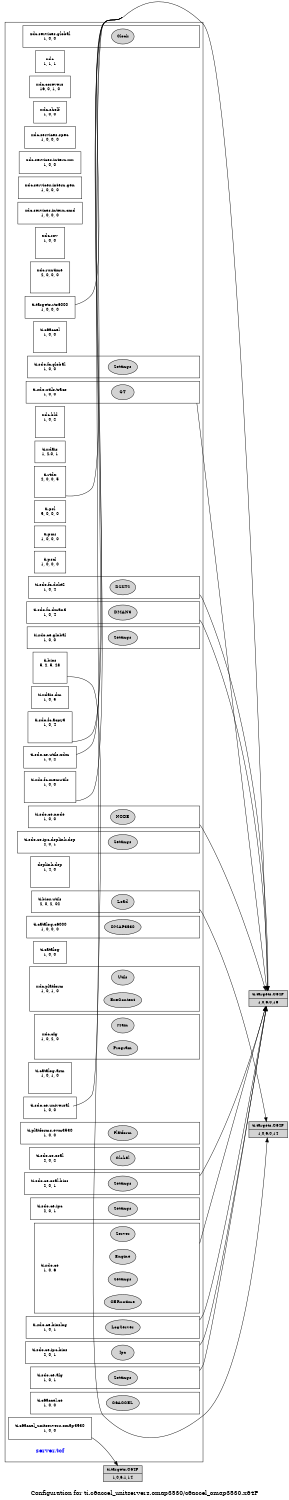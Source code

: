 digraph configuration {
    size="7.5,10";
    rankdir=LR;
    ranksep=".50 equally";
    concentrate=true;
    compound=true;
    label="\nConfiguration for ti.c6accel_unitservers.omap3530/c6accel_omap3530.x64P"
  node [font=Helvetica, fontsize=14, fontcolor=black];  subgraph cluster0 {label=""; __cfg [label="server.tcf", color=white, fontcolor=blue];
    node [font=Helvetica, fontsize=10];    subgraph cluster1 {
        label="";
        xdc_services_global__top [shape=box,label="xdc.services.global\n1, 0, 0", color=white];
        xdc_services_global__bot [shape=point,label="", style=invis];
        xdc_services_global_Clock [style=filled,fillcolor=lightgray, label="Clock"];
        xdc_services_global__top -> xdc_services_global_Clock[style=invis];
        xdc_services_global_Clock -> xdc_services_global__bot[style=invis];
    }
    subgraph cluster2 {
        label="";
        xdc__top [shape=box,label="xdc\n1, 1, 1", color=white];
    }
    subgraph cluster3 {
        label="";
        xdc_corevers__top [shape=box,label="xdc.corevers\n16, 0, 1, 0", color=white];
    }
    subgraph cluster4 {
        label="";
        xdc_shelf__top [shape=box,label="xdc.shelf\n1, 0, 0", color=white];
    }
    subgraph cluster5 {
        label="";
        xdc_services_spec__top [shape=box,label="xdc.services.spec\n1, 0, 0, 0", color=white];
    }
    subgraph cluster6 {
        label="";
        xdc_services_intern_xsr__top [shape=box,label="xdc.services.intern.xsr\n1, 0, 0", color=white];
    }
    subgraph cluster7 {
        label="";
        xdc_services_intern_gen__top [shape=box,label="xdc.services.intern.gen\n1, 0, 0, 0", color=white];
    }
    subgraph cluster8 {
        label="";
        xdc_services_intern_cmd__top [shape=box,label="xdc.services.intern.cmd\n1, 0, 0, 0", color=white];
    }
    subgraph cluster9 {
        label="";
        xdc_rov__top [shape=box,label="xdc.rov\n1, 0, 0", color=white];
        xdc_rov__bot [shape=point,label="", style=invis];
    }
    subgraph cluster10 {
        label="";
        xdc_runtime__top [shape=box,label="xdc.runtime\n2, 0, 0, 0", color=white];
        xdc_runtime__bot [shape=point,label="", style=invis];
    }
    subgraph cluster11 {
        label="";
        ti_targets_rts6000__top [shape=box,label="ti.targets.rts6000\n1, 0, 0, 0", color=white];
    }
    subgraph cluster12 {
        label="";
        ti_c6accel__top [shape=box,label="ti.c6accel\n1, 0, 0", color=white];
        ti_c6accel__bot [shape=point,label="", style=invis];
    }
    subgraph cluster13 {
        label="";
        ti_sdo_fc_global__top [shape=box,label="ti.sdo.fc.global\n1, 0, 0", color=white];
        ti_sdo_fc_global__bot [shape=point,label="", style=invis];
        ti_sdo_fc_global_Settings [style=filled,fillcolor=lightgray, label="Settings"];
        ti_sdo_fc_global__top -> ti_sdo_fc_global_Settings[style=invis];
        ti_sdo_fc_global_Settings -> ti_sdo_fc_global__bot[style=invis];
    }
    subgraph cluster14 {
        label="";
        ti_sdo_utils_trace__top [shape=box,label="ti.sdo.utils.trace\n1, 0, 0", color=white];
        ti_sdo_utils_trace__bot [shape=point,label="", style=invis];
        ti_sdo_utils_trace_GT [style=filled,fillcolor=lightgray, label="GT"];
        ti_sdo_utils_trace__top -> ti_sdo_utils_trace_GT[style=invis];
        ti_sdo_utils_trace_GT -> ti_sdo_utils_trace__bot[style=invis];
    }
    subgraph cluster15 {
        label="";
        xdc_bld__top [shape=box,label="xdc.bld\n1, 0, 2", color=white];
        xdc_bld__bot [shape=point,label="", style=invis];
    }
    subgraph cluster16 {
        label="";
        ti_xdais__top [shape=box,label="ti.xdais\n1, 2.0, 1", color=white];
    }
    subgraph cluster17 {
        label="";
        ti_rtdx__top [shape=box,label="ti.rtdx\n2, 0, 0, 5", color=white];
        ti_rtdx__bot [shape=point,label="", style=invis];
    }
    subgraph cluster18 {
        label="";
        ti_psl__top [shape=box,label="ti.psl\n5, 0, 0, 0", color=white];
    }
    subgraph cluster19 {
        label="";
        ti_pmi__top [shape=box,label="ti.pmi\n1, 0, 0, 0", color=white];
    }
    subgraph cluster20 {
        label="";
        ti_pscl__top [shape=box,label="ti.pscl\n1, 0, 0, 0", color=white];
    }
    subgraph cluster21 {
        label="";
        ti_bios__top [shape=box,label="ti.bios\n5, 2, 5, 28", color=white];
        ti_bios__bot [shape=point,label="", style=invis];
    }
    subgraph cluster22 {
        label="";
        ti_sdo_fc_dskt2__top [shape=box,label="ti.sdo.fc.dskt2\n1, 0, 4", color=white];
        ti_sdo_fc_dskt2__bot [shape=point,label="", style=invis];
        ti_sdo_fc_dskt2_DSKT2 [style=filled,fillcolor=lightgray, label="DSKT2"];
        ti_sdo_fc_dskt2__top -> ti_sdo_fc_dskt2_DSKT2[style=invis];
        ti_sdo_fc_dskt2_DSKT2 -> ti_sdo_fc_dskt2__bot[style=invis];
    }
    subgraph cluster23 {
        label="";
        ti_sdo_fc_dman3__top [shape=box,label="ti.sdo.fc.dman3\n1, 0, 4", color=white];
        ti_sdo_fc_dman3__bot [shape=point,label="", style=invis];
        ti_sdo_fc_dman3_DMAN3 [style=filled,fillcolor=lightgray, label="DMAN3"];
        ti_sdo_fc_dman3__top -> ti_sdo_fc_dman3_DMAN3[style=invis];
        ti_sdo_fc_dman3_DMAN3 -> ti_sdo_fc_dman3__bot[style=invis];
    }
    subgraph cluster24 {
        label="";
        ti_sdo_ce_global__top [shape=box,label="ti.sdo.ce.global\n1, 0, 0", color=white];
        ti_sdo_ce_global__bot [shape=point,label="", style=invis];
        ti_sdo_ce_global_Settings [style=filled,fillcolor=lightgray, label="Settings"];
        ti_sdo_ce_global__top -> ti_sdo_ce_global_Settings[style=invis];
        ti_sdo_ce_global_Settings -> ti_sdo_ce_global__bot[style=invis];
    }
    subgraph cluster25 {
        label="";
        ti_xdais_dm__top [shape=box,label="ti.xdais.dm\n1, 0, 5", color=white];
    }
    subgraph cluster26 {
        label="";
        ti_sdo_ce_node__top [shape=box,label="ti.sdo.ce.node\n1, 0, 0", color=white];
        ti_sdo_ce_node__bot [shape=point,label="", style=invis];
        ti_sdo_ce_node_NODE [style=filled,fillcolor=lightgray, label="NODE"];
        ti_sdo_ce_node__top -> ti_sdo_ce_node_NODE[style=invis];
        ti_sdo_ce_node_NODE -> ti_sdo_ce_node__bot[style=invis];
    }
    subgraph cluster27 {
        label="";
        ti_sdo_ce_ipc_dsplink_dsp__top [shape=box,label="ti.sdo.ce.ipc.dsplink.dsp\n2, 0, 1", color=white];
        ti_sdo_ce_ipc_dsplink_dsp__bot [shape=point,label="", style=invis];
        ti_sdo_ce_ipc_dsplink_dsp_Settings [style=filled,fillcolor=lightgray, label="Settings"];
        ti_sdo_ce_ipc_dsplink_dsp__top -> ti_sdo_ce_ipc_dsplink_dsp_Settings[style=invis];
        ti_sdo_ce_ipc_dsplink_dsp_Settings -> ti_sdo_ce_ipc_dsplink_dsp__bot[style=invis];
    }
    subgraph cluster28 {
        label="";
        ti_sdo_ce_utils_xdm__top [shape=box,label="ti.sdo.ce.utils.xdm\n1, 0, 2", color=white];
    }
    subgraph cluster29 {
        label="";
        ti_sdo_fc_memutils__top [shape=box,label="ti.sdo.fc.memutils\n1, 0, 0", color=white];
        ti_sdo_fc_memutils__bot [shape=point,label="", style=invis];
    }
    subgraph cluster30 {
        label="";
        ti_sdo_fc_acpy3__top [shape=box,label="ti.sdo.fc.acpy3\n1, 0, 4", color=white];
        ti_sdo_fc_acpy3__bot [shape=point,label="", style=invis];
    }
    subgraph cluster31 {
        label="";
        dsplink_dsp__top [shape=box,label="dsplink.dsp\n1, 4, 0", color=white];
        dsplink_dsp__bot [shape=point,label="", style=invis];
    }
    subgraph cluster32 {
        label="";
        ti_bios_utils__top [shape=box,label="ti.bios.utils\n2, 0, 2, 02", color=white];
        ti_bios_utils__bot [shape=point,label="", style=invis];
        ti_bios_utils_Load [style=filled,fillcolor=lightgray, label="Load"];
        ti_bios_utils__top -> ti_bios_utils_Load[style=invis];
        ti_bios_utils_Load -> ti_bios_utils__bot[style=invis];
    }
    subgraph cluster33 {
        label="";
        ti_catalog_c6000__top [shape=box,label="ti.catalog.c6000\n1, 0, 0, 0", color=white];
        ti_catalog_c6000__bot [shape=point,label="", style=invis];
        ti_catalog_c6000_OMAP3530 [style=filled,fillcolor=lightgray, label="OMAP3530"];
        ti_catalog_c6000__top -> ti_catalog_c6000_OMAP3530[style=invis];
        ti_catalog_c6000_OMAP3530 -> ti_catalog_c6000__bot[style=invis];
    }
    subgraph cluster34 {
        label="";
        ti_catalog__top [shape=box,label="ti.catalog\n1, 0, 0", color=white];
    }
    subgraph cluster35 {
        label="";
        xdc_platform__top [shape=box,label="xdc.platform\n1, 0, 1, 0", color=white];
        xdc_platform__bot [shape=point,label="", style=invis];
        xdc_platform_ExeContext [style=filled,fillcolor=lightgray, label="ExeContext"];
        xdc_platform__top -> xdc_platform_ExeContext[style=invis];
        xdc_platform_ExeContext -> xdc_platform__bot[style=invis];
        xdc_platform_Utils [style=filled,fillcolor=lightgray, label="Utils"];
        xdc_platform__top -> xdc_platform_Utils[style=invis];
        xdc_platform_Utils -> xdc_platform__bot[style=invis];
    }
    subgraph cluster36 {
        label="";
        xdc_cfg__top [shape=box,label="xdc.cfg\n1, 0, 2, 0", color=white];
        xdc_cfg__bot [shape=point,label="", style=invis];
        xdc_cfg_Program [style=filled,fillcolor=lightgray, label="Program"];
        xdc_cfg__top -> xdc_cfg_Program[style=invis];
        xdc_cfg_Program -> xdc_cfg__bot[style=invis];
        xdc_cfg_Main [style=filled,fillcolor=lightgray, label="Main"];
        xdc_cfg__top -> xdc_cfg_Main[style=invis];
        xdc_cfg_Main -> xdc_cfg__bot[style=invis];
    }
    subgraph cluster37 {
        label="";
        ti_catalog_arm__top [shape=box,label="ti.catalog.arm\n1, 0, 1, 0", color=white];
        ti_catalog_arm__bot [shape=point,label="", style=invis];
    }
    subgraph cluster38 {
        label="";
        ti_platforms_evm3530__top [shape=box,label="ti.platforms.evm3530\n1, 0, 0", color=white];
        ti_platforms_evm3530__bot [shape=point,label="", style=invis];
        ti_platforms_evm3530_Platform [style=filled,fillcolor=lightgray, label="Platform"];
        ti_platforms_evm3530__top -> ti_platforms_evm3530_Platform[style=invis];
        ti_platforms_evm3530_Platform -> ti_platforms_evm3530__bot[style=invis];
    }
    subgraph cluster39 {
        label="";
        ti_sdo_ce_osal__top [shape=box,label="ti.sdo.ce.osal\n2, 0, 2", color=white];
        ti_sdo_ce_osal__bot [shape=point,label="", style=invis];
        ti_sdo_ce_osal_Global [style=filled,fillcolor=lightgray, label="Global"];
        ti_sdo_ce_osal__top -> ti_sdo_ce_osal_Global[style=invis];
        ti_sdo_ce_osal_Global -> ti_sdo_ce_osal__bot[style=invis];
    }
    subgraph cluster40 {
        label="";
        ti_sdo_ce_osal_bios__top [shape=box,label="ti.sdo.ce.osal.bios\n2, 0, 1", color=white];
        ti_sdo_ce_osal_bios__bot [shape=point,label="", style=invis];
        ti_sdo_ce_osal_bios_Settings [style=filled,fillcolor=lightgray, label="Settings"];
        ti_sdo_ce_osal_bios__top -> ti_sdo_ce_osal_bios_Settings[style=invis];
        ti_sdo_ce_osal_bios_Settings -> ti_sdo_ce_osal_bios__bot[style=invis];
    }
    subgraph cluster41 {
        label="";
        ti_sdo_ce_ipc__top [shape=box,label="ti.sdo.ce.ipc\n2, 0, 1", color=white];
        ti_sdo_ce_ipc__bot [shape=point,label="", style=invis];
        ti_sdo_ce_ipc_Settings [style=filled,fillcolor=lightgray, label="Settings"];
        ti_sdo_ce_ipc__top -> ti_sdo_ce_ipc_Settings[style=invis];
        ti_sdo_ce_ipc_Settings -> ti_sdo_ce_ipc__bot[style=invis];
    }
    subgraph cluster42 {
        label="";
        ti_sdo_ce_ipc_bios__top [shape=box,label="ti.sdo.ce.ipc.bios\n2, 0, 1", color=white];
        ti_sdo_ce_ipc_bios__bot [shape=point,label="", style=invis];
        ti_sdo_ce_ipc_bios_Ipc [style=filled,fillcolor=lightgray, label="Ipc"];
        ti_sdo_ce_ipc_bios__top -> ti_sdo_ce_ipc_bios_Ipc[style=invis];
        ti_sdo_ce_ipc_bios_Ipc -> ti_sdo_ce_ipc_bios__bot[style=invis];
    }
    subgraph cluster43 {
        label="";
        ti_sdo_ce_alg__top [shape=box,label="ti.sdo.ce.alg\n1, 0, 1", color=white];
        ti_sdo_ce_alg__bot [shape=point,label="", style=invis];
        ti_sdo_ce_alg_Settings [style=filled,fillcolor=lightgray, label="Settings"];
        ti_sdo_ce_alg__top -> ti_sdo_ce_alg_Settings[style=invis];
        ti_sdo_ce_alg_Settings -> ti_sdo_ce_alg__bot[style=invis];
    }
    subgraph cluster44 {
        label="";
        ti_sdo_ce__top [shape=box,label="ti.sdo.ce\n1, 0, 6", color=white];
        ti_sdo_ce__bot [shape=point,label="", style=invis];
        ti_sdo_ce_Engine [style=filled,fillcolor=lightgray, label="Engine"];
        ti_sdo_ce__top -> ti_sdo_ce_Engine[style=invis];
        ti_sdo_ce_Engine -> ti_sdo_ce__bot[style=invis];
        ti_sdo_ce_Server [style=filled,fillcolor=lightgray, label="Server"];
        ti_sdo_ce__top -> ti_sdo_ce_Server[style=invis];
        ti_sdo_ce_Server -> ti_sdo_ce__bot[style=invis];
        ti_sdo_ce_CERuntime [style=filled,fillcolor=lightgray, label="CERuntime"];
        ti_sdo_ce__top -> ti_sdo_ce_CERuntime[style=invis];
        ti_sdo_ce_CERuntime -> ti_sdo_ce__bot[style=invis];
        ti_sdo_ce_Settings [style=filled,fillcolor=lightgray, label="Settings"];
        ti_sdo_ce__top -> ti_sdo_ce_Settings[style=invis];
        ti_sdo_ce_Settings -> ti_sdo_ce__bot[style=invis];
    }
    subgraph cluster45 {
        label="";
        ti_sdo_ce_bioslog__top [shape=box,label="ti.sdo.ce.bioslog\n1, 0, 1", color=white];
        ti_sdo_ce_bioslog__bot [shape=point,label="", style=invis];
        ti_sdo_ce_bioslog_LogServer [style=filled,fillcolor=lightgray, label="LogServer"];
        ti_sdo_ce_bioslog__top -> ti_sdo_ce_bioslog_LogServer[style=invis];
        ti_sdo_ce_bioslog_LogServer -> ti_sdo_ce_bioslog__bot[style=invis];
    }
    subgraph cluster46 {
        label="";
        ti_sdo_ce_universal__top [shape=box,label="ti.sdo.ce.universal\n1, 0, 0", color=white];
    }
    subgraph cluster47 {
        label="";
        ti_c6accel_ce__top [shape=box,label="ti.c6accel.ce\n1, 0, 0", color=white];
        ti_c6accel_ce__bot [shape=point,label="", style=invis];
        ti_c6accel_ce_C6ACCEL [style=filled,fillcolor=lightgray, label="C6ACCEL"];
        ti_c6accel_ce__top -> ti_c6accel_ce_C6ACCEL[style=invis];
        ti_c6accel_ce_C6ACCEL -> ti_c6accel_ce__bot[style=invis];
    }
    subgraph cluster48 {
        label="";
        ti_c6accel_unitservers_omap3530__top [shape=box,label="ti.c6accel_unitservers.omap3530\n1, 0, 0", color=white];
    }
  }
  node [font=Helvetica, fontsize=10];
    ti_targets_C64P__1_0_6__0_16 [shape=record,label="ti.targets.C64P|1,0,6.0,16",style=filled, fillcolor=lightgrey];
    ti_targets_rts6000__top -> ti_targets_C64P__1_0_6__0_16 [ltail=cluster11];
    ti_targets_C64P__1_0_6__0_16 [shape=record,label="ti.targets.C64P|1,0,6.0,16",style=filled, fillcolor=lightgrey];
    ti_sdo_utils_trace__bot -> ti_targets_C64P__1_0_6__0_16 [ltail=cluster14];
    ti_targets_C64P__1_0_6__0_16 [shape=record,label="ti.targets.C64P|1,0,6.0,16",style=filled, fillcolor=lightgrey];
    ti_rtdx__bot -> ti_targets_C64P__1_0_6__0_16 [ltail=cluster17];
    ti_targets_C64P__1_0_6__0_14 [shape=record,label="ti.targets.C64P|1,0,6.0,14",style=filled, fillcolor=lightgrey];
    ti_bios__bot -> ti_targets_C64P__1_0_6__0_14 [ltail=cluster21];
    ti_targets_C64P__1_0_6__0_16 [shape=record,label="ti.targets.C64P|1,0,6.0,16",style=filled, fillcolor=lightgrey];
    ti_sdo_fc_dskt2__bot -> ti_targets_C64P__1_0_6__0_16 [ltail=cluster22];
    ti_targets_C64P__1_0_6__0_16 [shape=record,label="ti.targets.C64P|1,0,6.0,16",style=filled, fillcolor=lightgrey];
    ti_sdo_fc_dman3__bot -> ti_targets_C64P__1_0_6__0_16 [ltail=cluster23];
    ti_targets_C64P__1_0_6__0_16 [shape=record,label="ti.targets.C64P|1,0,6.0,16",style=filled, fillcolor=lightgrey];
    ti_sdo_ce_node__bot -> ti_targets_C64P__1_0_6__0_16 [ltail=cluster26];
    ti_targets_C64P__1_0_6__0_16 [shape=record,label="ti.targets.C64P|1,0,6.0,16",style=filled, fillcolor=lightgrey];
    ti_sdo_ce_utils_xdm__top -> ti_targets_C64P__1_0_6__0_16 [ltail=cluster28];
    ti_targets_C64P__1_0_6__0_16 [shape=record,label="ti.targets.C64P|1,0,6.0,16",style=filled, fillcolor=lightgrey];
    ti_sdo_fc_memutils__bot -> ti_targets_C64P__1_0_6__0_16 [ltail=cluster29];
    ti_targets_C64P__1_0_6__0_16 [shape=record,label="ti.targets.C64P|1,0,6.0,16",style=filled, fillcolor=lightgrey];
    ti_sdo_fc_acpy3__bot -> ti_targets_C64P__1_0_6__0_16 [ltail=cluster30];
    ti_targets_C64P__1_0_6__0_14 [shape=record,label="ti.targets.C64P|1,0,6.0,14",style=filled, fillcolor=lightgrey];
    ti_bios_utils__bot -> ti_targets_C64P__1_0_6__0_14 [ltail=cluster32];
    ti_targets_C64P__1_0_6__0_16 [shape=record,label="ti.targets.C64P|1,0,6.0,16",style=filled, fillcolor=lightgrey];
    ti_sdo_ce_osal_bios__bot -> ti_targets_C64P__1_0_6__0_16 [ltail=cluster40];
    ti_targets_C64P__1_0_6__0_16 [shape=record,label="ti.targets.C64P|1,0,6.0,16",style=filled, fillcolor=lightgrey];
    ti_sdo_ce_ipc_bios__bot -> ti_targets_C64P__1_0_6__0_16 [ltail=cluster42];
    ti_targets_C64P__1_0_6__0_16 [shape=record,label="ti.targets.C64P|1,0,6.0,16",style=filled, fillcolor=lightgrey];
    ti_sdo_ce_alg__bot -> ti_targets_C64P__1_0_6__0_16 [ltail=cluster43];
    ti_targets_C64P__1_0_6__0_16 [shape=record,label="ti.targets.C64P|1,0,6.0,16",style=filled, fillcolor=lightgrey];
    ti_sdo_ce__bot -> ti_targets_C64P__1_0_6__0_16 [ltail=cluster44];
    ti_targets_C64P__1_0_6__0_16 [shape=record,label="ti.targets.C64P|1,0,6.0,16",style=filled, fillcolor=lightgrey];
    ti_sdo_ce_bioslog__bot -> ti_targets_C64P__1_0_6__0_16 [ltail=cluster45];
    ti_targets_C64P__1_0_6__0_16 [shape=record,label="ti.targets.C64P|1,0,6.0,16",style=filled, fillcolor=lightgrey];
    ti_sdo_ce_universal__top -> ti_targets_C64P__1_0_6__0_16 [ltail=cluster46];
    ti_targets_C64P__1_0_6__1_14 [shape=record,label="ti.targets.C64P|1,0,6.1,14",style=filled, fillcolor=lightgrey];
    ti_c6accel_unitservers_omap3530__top -> ti_targets_C64P__1_0_6__1_14 [ltail=cluster48];
}
